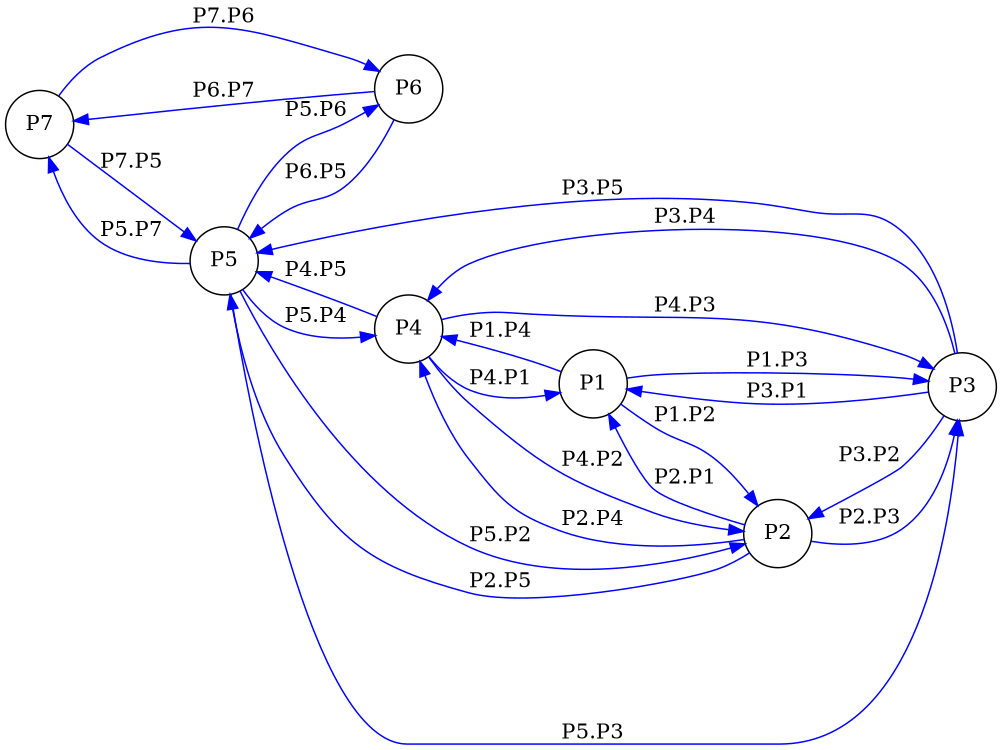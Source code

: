 digraph aCellSystem {
	rankdir=LR;
	size="8,5" 
	node [shape = circle];
P7 -> P5 [ label = "P7.P5" color = "blue"  ] ;
P7 -> P6 [ label = "P7.P6" color = "blue"  ] ;
P5 -> P2 [ label = "P5.P2" color = "blue"  ] ;
P5 -> P3 [ label = "P5.P3" color = "blue"  ] ;
P5 -> P4 [ label = "P5.P4" color = "blue"  ] ;
P5 -> P6 [ label = "P5.P6" color = "blue"  ] ;
P5 -> P7 [ label = "P5.P7" color = "blue"  ] ;
P3 -> P1 [ label = "P3.P1" color = "blue"  ] ;
P3 -> P2 [ label = "P3.P2" color = "blue"  ] ;
P3 -> P4 [ label = "P3.P4" color = "blue"  ] ;
P3 -> P5 [ label = "P3.P5" color = "blue"  ] ;
P1 -> P2 [ label = "P1.P2" color = "blue"  ] ;
P1 -> P3 [ label = "P1.P3" color = "blue"  ] ;
P1 -> P4 [ label = "P1.P4" color = "blue"  ] ;
P6 -> P5 [ label = "P6.P5" color = "blue"  ] ;
P6 -> P7 [ label = "P6.P7" color = "blue"  ] ;
P4 -> P1 [ label = "P4.P1" color = "blue"  ] ;
P4 -> P2 [ label = "P4.P2" color = "blue"  ] ;
P4 -> P3 [ label = "P4.P3" color = "blue"  ] ;
P4 -> P5 [ label = "P4.P5" color = "blue"  ] ;
P2 -> P1 [ label = "P2.P1" color = "blue"  ] ;
P2 -> P3 [ label = "P2.P3" color = "blue"  ] ;
P2 -> P4 [ label = "P2.P4" color = "blue"  ] ;
P2 -> P5 [ label = "P2.P5" color = "blue"  ] ;
}
